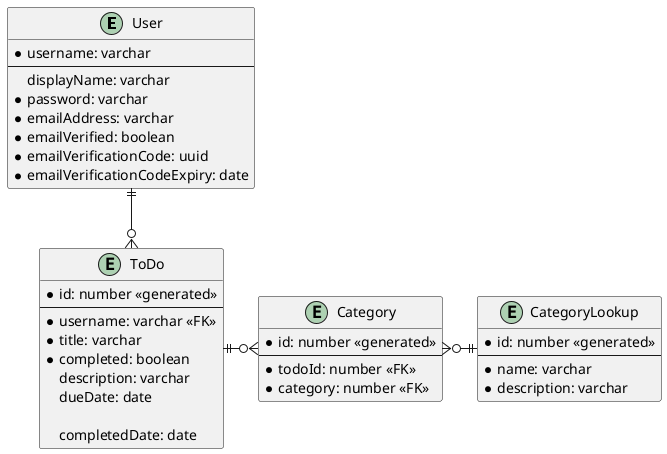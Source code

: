 @startuml db

entity User {
    * username: varchar
    --
    displayName: varchar
    * password: varchar
    * emailAddress: varchar
    * emailVerified: boolean
    * emailVerificationCode: uuid
    * emailVerificationCodeExpiry: date
}

entity ToDo {
    * id: number <<generated>>
    --
    * username: varchar <<FK>>
    * title: varchar
    * completed: boolean
    description: varchar
    dueDate: date
    
    completedDate: date
}

entity Category {
    * id: number <<generated>>
    --
    * todoId: number <<FK>>
    * category: number <<FK>>
}

entity CategoryLookup {
    * id: number <<generated>>
    --
    * name: varchar
    * description: varchar
}

User ||--o{ ToDo

Category }o-|| CategoryLookup

ToDo ||-o{ Category

@enduml
